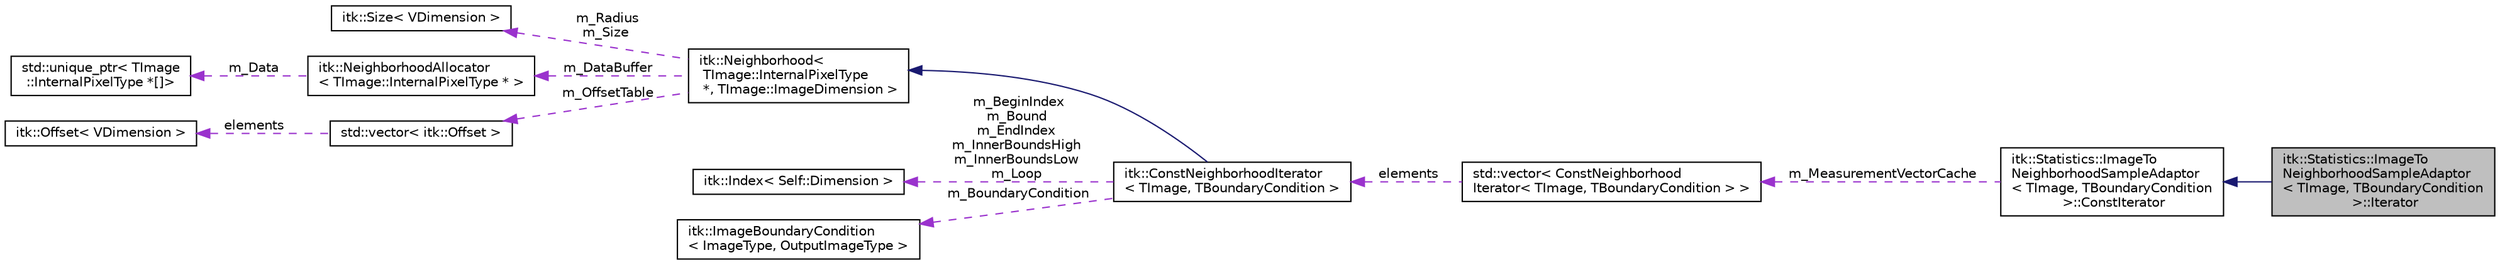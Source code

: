 digraph "itk::Statistics::ImageToNeighborhoodSampleAdaptor&lt; TImage, TBoundaryCondition &gt;::Iterator"
{
 // LATEX_PDF_SIZE
  edge [fontname="Helvetica",fontsize="10",labelfontname="Helvetica",labelfontsize="10"];
  node [fontname="Helvetica",fontsize="10",shape=record];
  rankdir="LR";
  Node1 [label="itk::Statistics::ImageTo\lNeighborhoodSampleAdaptor\l\< TImage, TBoundaryCondition\l \>::Iterator",height=0.2,width=0.4,color="black", fillcolor="grey75", style="filled", fontcolor="black",tooltip="Iterator."];
  Node2 -> Node1 [dir="back",color="midnightblue",fontsize="10",style="solid",fontname="Helvetica"];
  Node2 [label="itk::Statistics::ImageTo\lNeighborhoodSampleAdaptor\l\< TImage, TBoundaryCondition\l \>::ConstIterator",height=0.2,width=0.4,color="black", fillcolor="white", style="filled",URL="$classitk_1_1Statistics_1_1ImageToNeighborhoodSampleAdaptor_1_1ConstIterator.html",tooltip="Const Iterator."];
  Node3 -> Node2 [dir="back",color="darkorchid3",fontsize="10",style="dashed",label=" m_MeasurementVectorCache" ,fontname="Helvetica"];
  Node3 [label="std::vector\< ConstNeighborhood\lIterator\< TImage, TBoundaryCondition \> \>",height=0.2,width=0.4,color="black", fillcolor="white", style="filled",tooltip=" "];
  Node4 -> Node3 [dir="back",color="darkorchid3",fontsize="10",style="dashed",label=" elements" ,fontname="Helvetica"];
  Node4 [label="itk::ConstNeighborhoodIterator\l\< TImage, TBoundaryCondition \>",height=0.2,width=0.4,color="black", fillcolor="white", style="filled",URL="$classitk_1_1ConstNeighborhoodIterator.html",tooltip=" "];
  Node5 -> Node4 [dir="back",color="midnightblue",fontsize="10",style="solid",fontname="Helvetica"];
  Node5 [label="itk::Neighborhood\<\l TImage::InternalPixelType\l *, TImage::ImageDimension \>",height=0.2,width=0.4,color="black", fillcolor="white", style="filled",URL="$classitk_1_1Neighborhood.html",tooltip=" "];
  Node6 -> Node5 [dir="back",color="darkorchid3",fontsize="10",style="dashed",label=" m_Radius\nm_Size" ,fontname="Helvetica"];
  Node6 [label="itk::Size\< VDimension \>",height=0.2,width=0.4,color="black", fillcolor="white", style="filled",URL="$structitk_1_1Size.html",tooltip=" "];
  Node7 -> Node5 [dir="back",color="darkorchid3",fontsize="10",style="dashed",label=" m_DataBuffer" ,fontname="Helvetica"];
  Node7 [label="itk::NeighborhoodAllocator\l\< TImage::InternalPixelType * \>",height=0.2,width=0.4,color="black", fillcolor="white", style="filled",URL="$classitk_1_1NeighborhoodAllocator.html",tooltip=" "];
  Node8 -> Node7 [dir="back",color="darkorchid3",fontsize="10",style="dashed",label=" m_Data" ,fontname="Helvetica"];
  Node8 [label="std::unique_ptr\< TImage\l::InternalPixelType *[]\>",height=0.2,width=0.4,color="black", fillcolor="white", style="filled",tooltip=" "];
  Node9 -> Node5 [dir="back",color="darkorchid3",fontsize="10",style="dashed",label=" m_OffsetTable" ,fontname="Helvetica"];
  Node9 [label="std::vector\< itk::Offset \>",height=0.2,width=0.4,color="black", fillcolor="white", style="filled",tooltip=" "];
  Node10 -> Node9 [dir="back",color="darkorchid3",fontsize="10",style="dashed",label=" elements" ,fontname="Helvetica"];
  Node10 [label="itk::Offset\< VDimension \>",height=0.2,width=0.4,color="black", fillcolor="white", style="filled",URL="$structitk_1_1Offset.html",tooltip="Represent a n-dimensional offset between two n-dimensional indexes of n-dimensional image."];
  Node11 -> Node4 [dir="back",color="darkorchid3",fontsize="10",style="dashed",label=" m_BeginIndex\nm_Bound\nm_EndIndex\nm_InnerBoundsHigh\nm_InnerBoundsLow\nm_Loop" ,fontname="Helvetica"];
  Node11 [label="itk::Index\< Self::Dimension \>",height=0.2,width=0.4,color="black", fillcolor="white", style="filled",URL="$structitk_1_1Index.html",tooltip=" "];
  Node12 -> Node4 [dir="back",color="darkorchid3",fontsize="10",style="dashed",label=" m_BoundaryCondition" ,fontname="Helvetica"];
  Node12 [label="itk::ImageBoundaryCondition\l\< ImageType, OutputImageType \>",height=0.2,width=0.4,color="black", fillcolor="white", style="filled",URL="$classitk_1_1ImageBoundaryCondition.html",tooltip=" "];
}
